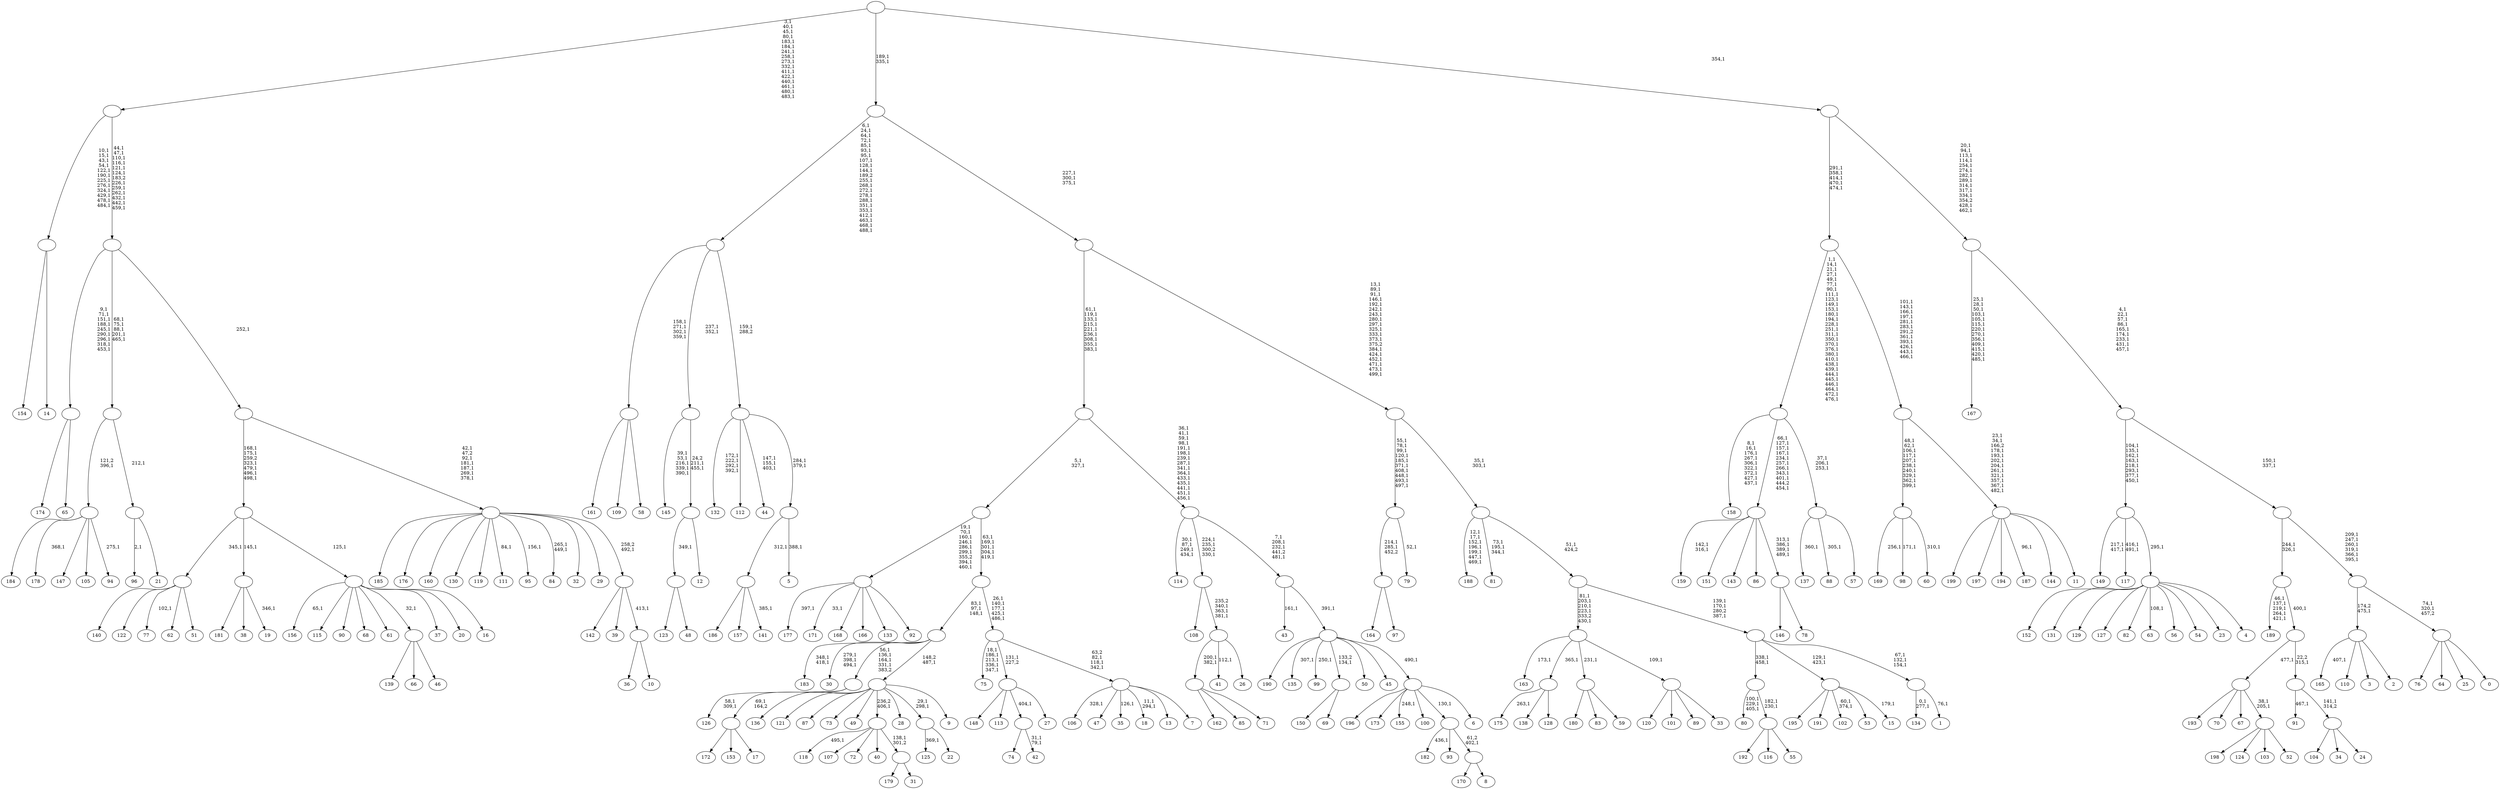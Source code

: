 digraph T {
	700 [label="199"]
	699 [label="198"]
	698 [label="197"]
	697 [label="196"]
	696 [label="195"]
	695 [label="194"]
	694 [label="193"]
	693 [label="192"]
	692 [label="191"]
	691 [label="190"]
	690 [label="189"]
	684 [label="188"]
	676 [label="187"]
	674 [label="186"]
	673 [label="185"]
	672 [label="184"]
	671 [label="183"]
	668 [label="182"]
	666 [label="181"]
	665 [label="180"]
	664 [label="179"]
	663 [label="178"]
	661 [label="177"]
	659 [label="176"]
	658 [label="175"]
	656 [label="174"]
	655 [label="173"]
	654 [label="172"]
	653 [label="171"]
	651 [label="170"]
	650 [label="169"]
	648 [label="168"]
	647 [label="167"]
	633 [label="166"]
	632 [label="165"]
	630 [label="164"]
	629 [label="163"]
	627 [label="162"]
	626 [label="161"]
	625 [label="160"]
	624 [label="159"]
	621 [label="158"]
	611 [label="157"]
	610 [label="156"]
	608 [label="155"]
	606 [label="154"]
	605 [label="153"]
	604 [label="152"]
	603 [label="151"]
	602 [label="150"]
	601 [label="149"]
	598 [label="148"]
	597 [label="147"]
	596 [label="146"]
	595 [label="145"]
	589 [label="144"]
	588 [label="143"]
	587 [label="142"]
	586 [label="141"]
	584 [label=""]
	583 [label="140"]
	582 [label="139"]
	581 [label="138"]
	580 [label="137"]
	578 [label="136"]
	577 [label="135"]
	575 [label="134"]
	572 [label="133"]
	571 [label="132"]
	566 [label="131"]
	565 [label="130"]
	564 [label="129"]
	563 [label="128"]
	562 [label=""]
	561 [label="127"]
	560 [label="126"]
	557 [label="125"]
	555 [label="124"]
	554 [label="123"]
	553 [label="122"]
	552 [label="121"]
	551 [label="120"]
	550 [label="119"]
	549 [label="118"]
	547 [label="117"]
	544 [label="116"]
	543 [label="115"]
	542 [label="114"]
	537 [label="113"]
	536 [label="112"]
	535 [label="111"]
	533 [label="110"]
	532 [label="109"]
	531 [label="108"]
	530 [label="107"]
	529 [label="106"]
	527 [label="105"]
	526 [label="104"]
	525 [label="103"]
	524 [label="102"]
	521 [label="101"]
	520 [label="100"]
	519 [label="99"]
	517 [label="98"]
	515 [label="97"]
	514 [label=""]
	512 [label="96"]
	510 [label="95"]
	508 [label="94"]
	506 [label=""]
	505 [label="93"]
	504 [label="92"]
	503 [label=""]
	495 [label="91"]
	493 [label="90"]
	492 [label="89"]
	491 [label="88"]
	489 [label="87"]
	488 [label="86"]
	487 [label="85"]
	486 [label="84"]
	483 [label="83"]
	482 [label="82"]
	481 [label="81"]
	477 [label="80"]
	473 [label="79"]
	471 [label=""]
	461 [label="78"]
	460 [label=""]
	456 [label=""]
	446 [label="77"]
	444 [label="76"]
	443 [label="75"]
	437 [label="74"]
	436 [label="73"]
	435 [label="72"]
	434 [label="71"]
	433 [label=""]
	431 [label="70"]
	430 [label="69"]
	429 [label=""]
	428 [label="68"]
	427 [label="67"]
	426 [label="66"]
	425 [label="65"]
	424 [label=""]
	415 [label="64"]
	414 [label="63"]
	412 [label="62"]
	411 [label="61"]
	410 [label="60"]
	408 [label=""]
	398 [label="59"]
	397 [label=""]
	396 [label="58"]
	395 [label=""]
	391 [label="57"]
	390 [label=""]
	387 [label=""]
	358 [label="56"]
	357 [label="55"]
	356 [label=""]
	354 [label=""]
	352 [label="54"]
	351 [label="53"]
	350 [label="52"]
	349 [label=""]
	347 [label=""]
	346 [label="51"]
	345 [label=""]
	344 [label="50"]
	343 [label="49"]
	342 [label="48"]
	341 [label=""]
	340 [label="47"]
	339 [label="46"]
	338 [label=""]
	337 [label="45"]
	336 [label="44"]
	332 [label="43"]
	330 [label="42"]
	327 [label=""]
	326 [label="41"]
	324 [label="40"]
	323 [label="39"]
	322 [label="38"]
	321 [label="37"]
	320 [label="36"]
	319 [label="35"]
	317 [label="34"]
	316 [label="33"]
	315 [label=""]
	314 [label=""]
	309 [label="32"]
	308 [label="31"]
	307 [label=""]
	306 [label=""]
	305 [label="30"]
	301 [label="29"]
	300 [label="28"]
	299 [label="27"]
	298 [label=""]
	297 [label="26"]
	296 [label=""]
	293 [label=""]
	290 [label="25"]
	289 [label="24"]
	288 [label=""]
	287 [label=""]
	286 [label=""]
	285 [label=""]
	283 [label="23"]
	282 [label="22"]
	281 [label=""]
	279 [label="21"]
	278 [label=""]
	277 [label=""]
	272 [label="20"]
	271 [label="19"]
	269 [label=""]
	268 [label="18"]
	265 [label="17"]
	264 [label=""]
	263 [label=""]
	259 [label="16"]
	258 [label=""]
	257 [label=""]
	251 [label="15"]
	249 [label=""]
	247 [label="14"]
	246 [label=""]
	234 [label="13"]
	233 [label="12"]
	232 [label=""]
	230 [label=""]
	228 [label="11"]
	227 [label=""]
	216 [label=""]
	205 [label=""]
	200 [label="10"]
	199 [label=""]
	198 [label=""]
	197 [label=""]
	191 [label=""]
	190 [label=""]
	178 [label=""]
	162 [label="9"]
	161 [label=""]
	160 [label=""]
	157 [label="8"]
	156 [label=""]
	155 [label=""]
	154 [label="7"]
	153 [label=""]
	150 [label=""]
	145 [label=""]
	140 [label=""]
	138 [label="6"]
	137 [label=""]
	136 [label=""]
	135 [label=""]
	131 [label=""]
	116 [label=""]
	107 [label="5"]
	105 [label=""]
	103 [label=""]
	102 [label=""]
	81 [label="4"]
	80 [label=""]
	79 [label=""]
	71 [label="3"]
	70 [label="2"]
	69 [label=""]
	68 [label="1"]
	66 [label=""]
	63 [label=""]
	60 [label=""]
	59 [label=""]
	57 [label=""]
	39 [label=""]
	36 [label=""]
	34 [label="0"]
	33 [label=""]
	31 [label=""]
	25 [label=""]
	23 [label=""]
	14 [label=""]
	1 [label=""]
	0 [label=""]
	584 -> 586 [label="385,1"]
	584 -> 674 [label=""]
	584 -> 611 [label=""]
	562 -> 658 [label="263,1"]
	562 -> 581 [label=""]
	562 -> 563 [label=""]
	514 -> 630 [label=""]
	514 -> 515 [label=""]
	506 -> 508 [label="275,1"]
	506 -> 663 [label="368,1"]
	506 -> 672 [label=""]
	506 -> 597 [label=""]
	506 -> 527 [label=""]
	503 -> 653 [label="33,1"]
	503 -> 661 [label="397,1"]
	503 -> 648 [label=""]
	503 -> 633 [label=""]
	503 -> 572 [label=""]
	503 -> 504 [label=""]
	471 -> 473 [label="52,1"]
	471 -> 514 [label="214,1\n285,1\n452,2"]
	460 -> 596 [label=""]
	460 -> 461 [label=""]
	456 -> 460 [label="313,1\n386,1\n389,1\n489,1"]
	456 -> 624 [label="142,1\n316,1"]
	456 -> 603 [label=""]
	456 -> 588 [label=""]
	456 -> 488 [label=""]
	433 -> 627 [label=""]
	433 -> 487 [label=""]
	433 -> 434 [label=""]
	429 -> 602 [label=""]
	429 -> 430 [label=""]
	424 -> 656 [label=""]
	424 -> 425 [label=""]
	408 -> 410 [label="310,1"]
	408 -> 517 [label="171,1"]
	408 -> 650 [label="256,1"]
	397 -> 665 [label=""]
	397 -> 483 [label=""]
	397 -> 398 [label=""]
	395 -> 626 [label=""]
	395 -> 532 [label=""]
	395 -> 396 [label=""]
	390 -> 491 [label="305,1"]
	390 -> 580 [label="360,1"]
	390 -> 391 [label=""]
	387 -> 390 [label="37,1\n206,1\n253,1"]
	387 -> 456 [label="66,1\n127,1\n157,1\n167,1\n234,1\n257,1\n266,1\n343,1\n401,1\n444,2\n454,1"]
	387 -> 621 [label="8,1\n16,1\n176,1\n267,1\n306,1\n322,1\n372,1\n427,1\n437,1"]
	356 -> 693 [label=""]
	356 -> 544 [label=""]
	356 -> 357 [label=""]
	354 -> 356 [label="182,1\n230,1"]
	354 -> 477 [label="100,1\n229,1\n405,1"]
	349 -> 699 [label=""]
	349 -> 555 [label=""]
	349 -> 525 [label=""]
	349 -> 350 [label=""]
	347 -> 349 [label="38,1\n205,1"]
	347 -> 694 [label=""]
	347 -> 431 [label=""]
	347 -> 427 [label=""]
	345 -> 446 [label="102,1"]
	345 -> 583 [label=""]
	345 -> 553 [label=""]
	345 -> 412 [label=""]
	345 -> 346 [label=""]
	341 -> 554 [label=""]
	341 -> 342 [label=""]
	338 -> 582 [label=""]
	338 -> 426 [label=""]
	338 -> 339 [label=""]
	327 -> 330 [label="31,1\n79,1"]
	327 -> 437 [label=""]
	315 -> 551 [label=""]
	315 -> 521 [label=""]
	315 -> 492 [label=""]
	315 -> 316 [label=""]
	314 -> 629 [label="173,1"]
	314 -> 562 [label="365,1"]
	314 -> 397 [label="231,1"]
	314 -> 315 [label="109,1"]
	307 -> 664 [label=""]
	307 -> 308 [label=""]
	306 -> 549 [label="495,1"]
	306 -> 530 [label=""]
	306 -> 435 [label=""]
	306 -> 324 [label=""]
	306 -> 307 [label="138,1\n301,2"]
	298 -> 598 [label=""]
	298 -> 537 [label=""]
	298 -> 327 [label="404,1"]
	298 -> 299 [label=""]
	296 -> 326 [label="112,1"]
	296 -> 433 [label="200,1\n382,1"]
	296 -> 297 [label=""]
	293 -> 296 [label="235,2\n340,1\n363,1\n381,1"]
	293 -> 531 [label=""]
	288 -> 526 [label=""]
	288 -> 317 [label=""]
	288 -> 289 [label=""]
	287 -> 495 [label="467,1"]
	287 -> 288 [label="141,1\n314,2"]
	286 -> 347 [label="477,1"]
	286 -> 287 [label="22,2\n315,1"]
	285 -> 690 [label="46,1\n137,1\n219,1\n264,1\n421,1"]
	285 -> 286 [label="400,1"]
	281 -> 557 [label="369,1"]
	281 -> 282 [label=""]
	278 -> 512 [label="2,1"]
	278 -> 279 [label=""]
	277 -> 506 [label="121,2\n396,1"]
	277 -> 278 [label="212,1"]
	269 -> 271 [label="346,1"]
	269 -> 666 [label=""]
	269 -> 322 [label=""]
	264 -> 654 [label=""]
	264 -> 605 [label=""]
	264 -> 265 [label=""]
	263 -> 560 [label="58,1\n309,1"]
	263 -> 264 [label="69,1\n164,2"]
	258 -> 610 [label="65,1"]
	258 -> 543 [label=""]
	258 -> 493 [label=""]
	258 -> 428 [label=""]
	258 -> 411 [label=""]
	258 -> 338 [label="32,1"]
	258 -> 321 [label=""]
	258 -> 272 [label=""]
	258 -> 259 [label=""]
	257 -> 345 [label="345,1"]
	257 -> 269 [label="145,1"]
	257 -> 258 [label="125,1"]
	249 -> 251 [label="179,1"]
	249 -> 524 [label="60,1\n374,1"]
	249 -> 696 [label=""]
	249 -> 692 [label=""]
	249 -> 351 [label=""]
	246 -> 606 [label=""]
	246 -> 247 [label=""]
	232 -> 341 [label="349,1"]
	232 -> 233 [label=""]
	230 -> 232 [label="24,2\n211,1\n455,1"]
	230 -> 595 [label="39,1\n53,1\n216,1\n339,1\n390,1"]
	227 -> 676 [label="96,1"]
	227 -> 700 [label=""]
	227 -> 698 [label=""]
	227 -> 695 [label=""]
	227 -> 589 [label=""]
	227 -> 228 [label=""]
	216 -> 227 [label="23,1\n34,1\n166,2\n178,1\n193,1\n202,1\n204,1\n261,1\n321,1\n357,1\n367,1\n482,1"]
	216 -> 408 [label="48,1\n62,1\n106,1\n117,1\n207,1\n238,1\n240,1\n329,1\n362,1\n399,1"]
	205 -> 216 [label="101,1\n143,1\n166,1\n197,1\n281,1\n283,1\n291,2\n361,1\n393,1\n426,1\n443,1\n466,1"]
	205 -> 387 [label="1,1\n14,1\n21,1\n27,1\n49,1\n77,1\n90,1\n111,1\n123,1\n149,1\n153,1\n180,1\n194,1\n228,1\n251,1\n311,1\n350,1\n370,1\n376,1\n380,1\n410,1\n438,1\n439,1\n444,1\n445,1\n446,1\n464,1\n472,1\n476,1"]
	199 -> 320 [label=""]
	199 -> 200 [label=""]
	198 -> 587 [label=""]
	198 -> 323 [label=""]
	198 -> 199 [label="413,1"]
	197 -> 486 [label="265,1\n449,1"]
	197 -> 510 [label="156,1"]
	197 -> 535 [label="84,1"]
	197 -> 673 [label=""]
	197 -> 659 [label=""]
	197 -> 625 [label=""]
	197 -> 565 [label=""]
	197 -> 550 [label=""]
	197 -> 309 [label=""]
	197 -> 301 [label=""]
	197 -> 198 [label="258,2\n492,1"]
	191 -> 197 [label="42,1\n47,2\n92,1\n181,1\n187,1\n269,1\n378,1"]
	191 -> 257 [label="168,1\n175,1\n259,2\n323,1\n479,1\n496,1\n498,1"]
	190 -> 277 [label="68,1\n75,1\n88,1\n201,1\n465,1"]
	190 -> 424 [label="9,1\n71,1\n151,1\n188,1\n245,1\n290,1\n296,1\n318,1\n453,1"]
	190 -> 191 [label="252,1"]
	178 -> 190 [label="44,1\n47,1\n110,1\n116,1\n121,1\n124,1\n183,2\n226,1\n259,1\n262,1\n432,1\n442,1\n459,1"]
	178 -> 246 [label="10,1\n15,1\n43,1\n54,1\n122,1\n190,1\n225,1\n276,1\n324,1\n429,1\n478,1\n484,1"]
	161 -> 281 [label="29,1\n298,1"]
	161 -> 578 [label=""]
	161 -> 552 [label=""]
	161 -> 489 [label=""]
	161 -> 436 [label=""]
	161 -> 343 [label=""]
	161 -> 306 [label="236,2\n406,1"]
	161 -> 300 [label=""]
	161 -> 162 [label=""]
	160 -> 263 [label="56,1\n136,1\n164,1\n331,1\n383,2"]
	160 -> 305 [label="279,1\n398,1\n494,1"]
	160 -> 671 [label="348,1\n418,1"]
	160 -> 161 [label="148,2\n487,1"]
	156 -> 651 [label=""]
	156 -> 157 [label=""]
	155 -> 668 [label="436,1"]
	155 -> 505 [label=""]
	155 -> 156 [label="61,2\n402,1"]
	153 -> 268 [label="11,1\n294,1"]
	153 -> 319 [label="126,1"]
	153 -> 529 [label="328,1"]
	153 -> 340 [label=""]
	153 -> 234 [label=""]
	153 -> 154 [label=""]
	150 -> 153 [label="63,2\n82,1\n118,1\n342,1"]
	150 -> 443 [label="18,1\n186,1\n213,1\n336,1\n347,1"]
	150 -> 298 [label="131,1\n227,2"]
	145 -> 150 [label="26,1\n140,1\n177,1\n425,1\n486,1"]
	145 -> 160 [label="83,1\n97,1\n148,1"]
	140 -> 145 [label="63,1\n169,1\n301,1\n304,1\n419,1"]
	140 -> 503 [label="19,1\n70,1\n160,1\n246,1\n286,1\n299,1\n355,2\n394,1\n460,1"]
	137 -> 608 [label="248,1"]
	137 -> 697 [label=""]
	137 -> 655 [label=""]
	137 -> 520 [label=""]
	137 -> 155 [label="130,1"]
	137 -> 138 [label=""]
	136 -> 519 [label="250,1"]
	136 -> 577 [label="307,1"]
	136 -> 691 [label=""]
	136 -> 429 [label="133,2\n134,1"]
	136 -> 344 [label=""]
	136 -> 337 [label=""]
	136 -> 137 [label="490,1"]
	135 -> 332 [label="161,1"]
	135 -> 136 [label="391,1"]
	131 -> 135 [label="7,1\n208,1\n232,1\n441,2\n481,1"]
	131 -> 293 [label="224,1\n235,1\n300,2\n330,1"]
	131 -> 542 [label="30,1\n87,1\n249,1\n434,1"]
	116 -> 131 [label="36,1\n41,1\n59,1\n98,1\n191,1\n198,1\n239,1\n287,1\n341,1\n364,1\n433,1\n435,1\n441,1\n451,1\n456,1"]
	116 -> 140 [label="5,1\n327,1"]
	105 -> 107 [label="388,1"]
	105 -> 584 [label="312,1"]
	103 -> 105 [label="284,1\n379,1"]
	103 -> 336 [label="147,1\n155,1\n403,1"]
	103 -> 571 [label="172,1\n222,1\n292,1\n392,1"]
	103 -> 536 [label=""]
	102 -> 230 [label="237,1\n352,1"]
	102 -> 395 [label="158,1\n271,1\n302,1\n359,1"]
	102 -> 103 [label="159,1\n288,2"]
	80 -> 414 [label="108,1"]
	80 -> 604 [label=""]
	80 -> 566 [label=""]
	80 -> 564 [label=""]
	80 -> 561 [label=""]
	80 -> 482 [label=""]
	80 -> 358 [label=""]
	80 -> 352 [label=""]
	80 -> 283 [label=""]
	80 -> 81 [label=""]
	79 -> 547 [label="416,1\n491,1"]
	79 -> 601 [label="217,1\n417,1"]
	79 -> 80 [label="295,1"]
	69 -> 632 [label="407,1"]
	69 -> 533 [label=""]
	69 -> 71 [label=""]
	69 -> 70 [label=""]
	66 -> 68 [label="76,1"]
	66 -> 575 [label="0,1\n277,1"]
	63 -> 66 [label="67,1\n132,1\n154,1"]
	63 -> 249 [label="129,1\n423,1"]
	63 -> 354 [label="338,1\n458,1"]
	60 -> 63 [label="139,1\n170,1\n280,2\n387,1"]
	60 -> 314 [label="81,1\n203,1\n210,1\n223,1\n333,2\n430,1"]
	59 -> 481 [label="73,1\n195,1\n344,1"]
	59 -> 684 [label="12,1\n17,1\n152,1\n196,1\n199,1\n447,1\n469,1"]
	59 -> 60 [label="51,1\n424,2"]
	57 -> 59 [label="35,1\n303,1"]
	57 -> 471 [label="55,1\n78,1\n99,1\n120,1\n185,1\n371,1\n408,1\n448,1\n493,1\n497,1"]
	39 -> 57 [label="13,1\n89,1\n91,1\n146,1\n192,1\n242,1\n243,1\n280,1\n297,1\n325,1\n333,1\n373,1\n375,2\n384,1\n424,1\n452,1\n471,1\n473,1\n499,1"]
	39 -> 116 [label="61,1\n119,1\n133,1\n215,1\n221,1\n236,1\n308,1\n355,1\n383,1"]
	36 -> 39 [label="227,1\n300,1\n375,1"]
	36 -> 102 [label="6,1\n24,1\n64,1\n72,1\n85,1\n93,1\n95,1\n107,1\n128,1\n144,1\n189,2\n255,1\n268,1\n272,1\n278,1\n288,1\n351,1\n353,1\n412,1\n463,1\n468,1\n488,1"]
	33 -> 444 [label=""]
	33 -> 415 [label=""]
	33 -> 290 [label=""]
	33 -> 34 [label=""]
	31 -> 33 [label="74,1\n320,1\n457,2"]
	31 -> 69 [label="174,2\n475,1"]
	25 -> 31 [label="209,1\n247,1\n260,1\n319,1\n366,1\n395,1"]
	25 -> 285 [label="244,1\n326,1"]
	23 -> 25 [label="150,1\n337,1"]
	23 -> 79 [label="104,1\n135,1\n162,1\n163,1\n218,1\n293,1\n377,1\n450,1"]
	14 -> 23 [label="4,1\n22,1\n57,1\n86,1\n165,1\n174,1\n233,1\n431,1\n457,1"]
	14 -> 647 [label="25,1\n28,1\n50,1\n103,1\n105,1\n115,1\n220,1\n270,1\n356,1\n409,1\n415,1\n420,1\n485,1"]
	1 -> 14 [label="20,1\n94,1\n113,1\n114,1\n254,1\n274,1\n282,1\n289,1\n314,1\n317,1\n334,1\n354,2\n428,1\n462,1"]
	1 -> 205 [label="291,1\n358,1\n414,1\n470,1\n474,1"]
	0 -> 36 [label="189,1\n335,1"]
	0 -> 178 [label="3,1\n40,1\n45,1\n80,1\n183,1\n184,1\n241,1\n258,1\n273,1\n332,1\n411,1\n422,1\n440,1\n461,1\n480,1\n483,1"]
	0 -> 1 [label="354,1"]
}
